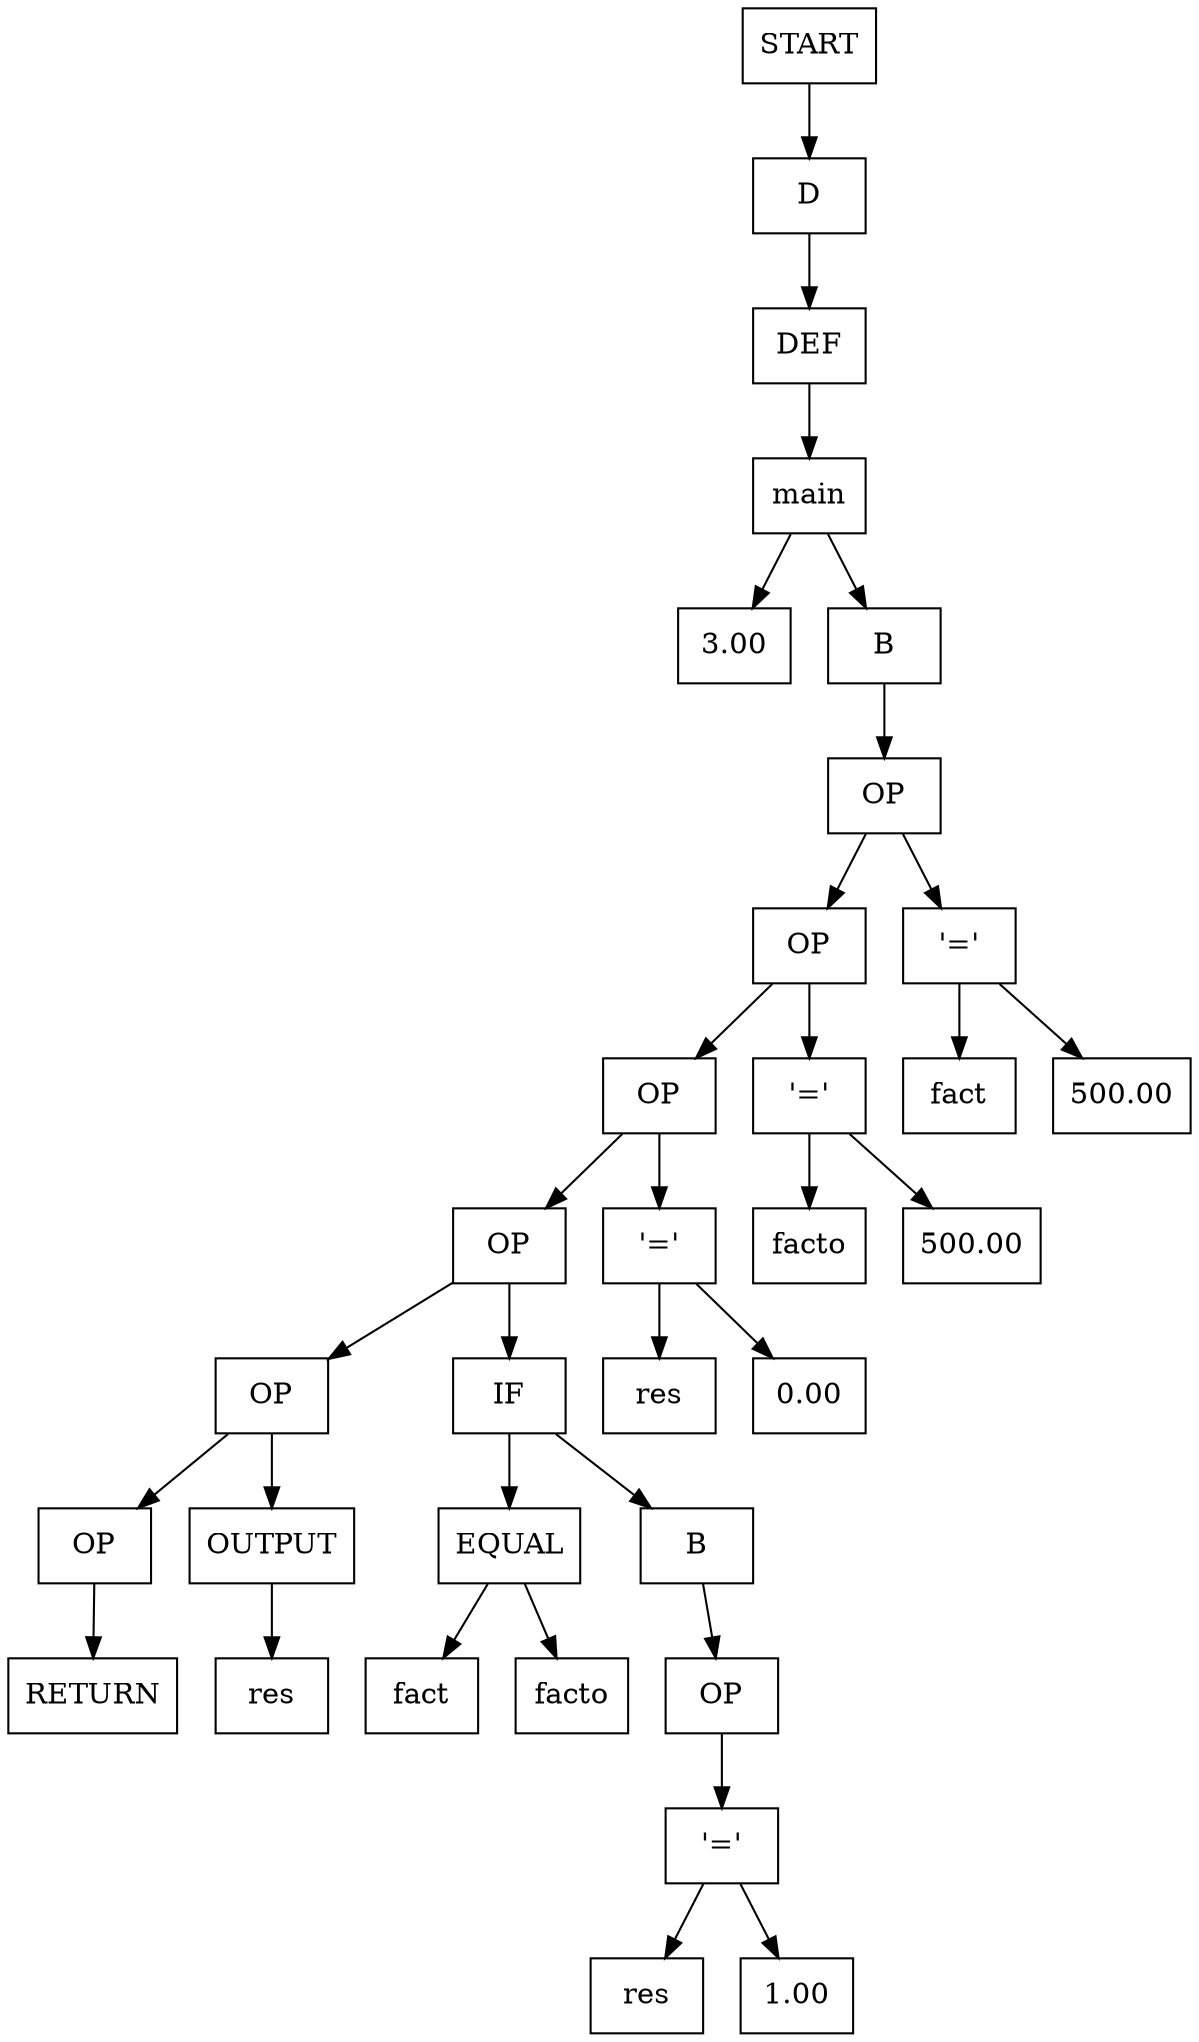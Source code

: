 digraph {
node0x55c1e1868c50 [label="START", shape=box];
node0x55c1e1869c60 [label="D", shape=box];
node0x55c1e1868c50 -> node0x55c1e1869c60
node0x55c1e1868cc0 [label="DEF", shape=box];
node0x55c1e1869c60 -> node0x55c1e1868cc0
node0x55c1e1868d30 [label="main", shape=box];
node0x55c1e1868cc0 -> node0x55c1e1868d30
node0x55c1e186a0c0 [label="3.00", shape=box];
node0x55c1e1869cd0 [label="B", shape=box];
node0x55c1e1868d30 -> node0x55c1e186a0c0
node0x55c1e1868d30 -> node0x55c1e1869cd0
node0x55c1e1869d40 [label="OP", shape=box];
node0x55c1e1869cd0 -> node0x55c1e1869d40
node0x55c1e1869db0 [label="OP", shape=box];
node0x55c1e1868fd0 [label="'='", shape=box];
node0x55c1e1869d40 -> node0x55c1e1869db0
node0x55c1e1869d40 -> node0x55c1e1868fd0
node0x55c1e1868f60 [label="fact", shape=box];
node0x55c1e1869040 [label="500.00", shape=box];
node0x55c1e1868fd0 -> node0x55c1e1868f60
node0x55c1e1868fd0 -> node0x55c1e1869040
node0x55c1e1869e20 [label="OP", shape=box];
node0x55c1e1869150 [label="'='", shape=box];
node0x55c1e1869db0 -> node0x55c1e1869e20
node0x55c1e1869db0 -> node0x55c1e1869150
node0x55c1e18690e0 [label="facto", shape=box];
node0x55c1e18691c0 [label="500.00", shape=box];
node0x55c1e1869150 -> node0x55c1e18690e0
node0x55c1e1869150 -> node0x55c1e18691c0
node0x55c1e1869e90 [label="OP", shape=box];
node0x55c1e18692d0 [label="'='", shape=box];
node0x55c1e1869e20 -> node0x55c1e1869e90
node0x55c1e1869e20 -> node0x55c1e18692d0
node0x55c1e1869260 [label="res", shape=box];
node0x55c1e1869340 [label="0.00", shape=box];
node0x55c1e18692d0 -> node0x55c1e1869260
node0x55c1e18692d0 -> node0x55c1e1869340
node0x55c1e1869fe0 [label="OP", shape=box];
node0x55c1e18693e0 [label="IF", shape=box];
node0x55c1e1869e90 -> node0x55c1e1869fe0
node0x55c1e1869e90 -> node0x55c1e18693e0
node0x55c1e1869530 [label="EQUAL", shape=box];
node0x55c1e1869f00 [label="B", shape=box];
node0x55c1e18693e0 -> node0x55c1e1869530
node0x55c1e18693e0 -> node0x55c1e1869f00
node0x55c1e1869f70 [label="OP", shape=box];
node0x55c1e1869f00 -> node0x55c1e1869f70
node0x55c1e1869760 [label="'='", shape=box];
node0x55c1e1869f70 -> node0x55c1e1869760
node0x55c1e18696f0 [label="res", shape=box];
node0x55c1e18697d0 [label="1.00", shape=box];
node0x55c1e1869760 -> node0x55c1e18696f0
node0x55c1e1869760 -> node0x55c1e18697d0
node0x55c1e18694c0 [label="fact", shape=box];
node0x55c1e18695a0 [label="facto", shape=box];
node0x55c1e1869530 -> node0x55c1e18694c0
node0x55c1e1869530 -> node0x55c1e18695a0
node0x55c1e186a050 [label="OP", shape=box];
node0x55c1e18698e0 [label="OUTPUT", shape=box];
node0x55c1e1869fe0 -> node0x55c1e186a050
node0x55c1e1869fe0 -> node0x55c1e18698e0
node0x55c1e18699c0 [label="res", shape=box];
node0x55c1e18698e0 -> node0x55c1e18699c0
node0x55c1e1869aa0 [label="RETURN", shape=box];
node0x55c1e186a050 -> node0x55c1e1869aa0
}
